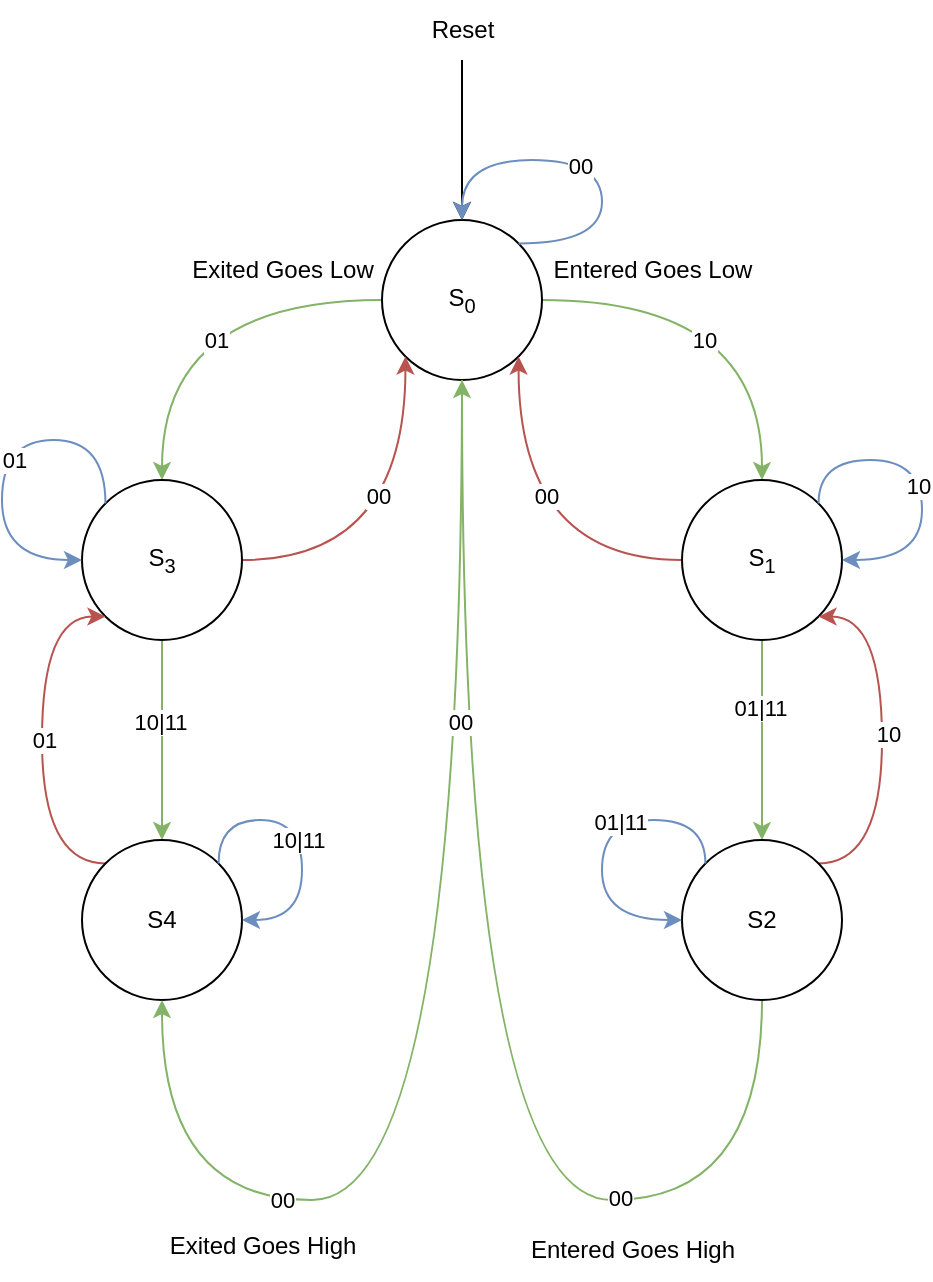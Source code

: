 <mxfile version="24.7.16">
  <diagram name="Page-1" id="45Re28EgCKUjAgXOeZ8-">
    <mxGraphModel dx="1195" dy="683" grid="1" gridSize="10" guides="1" tooltips="1" connect="1" arrows="1" fold="1" page="1" pageScale="1" pageWidth="827" pageHeight="1169" math="0" shadow="0">
      <root>
        <mxCell id="0" />
        <mxCell id="1" parent="0" />
        <mxCell id="rpGg_NkyrXLdg2qVHryG-3" value="" style="edgeStyle=orthogonalEdgeStyle;rounded=0;orthogonalLoop=1;jettySize=auto;html=1;curved=1;fillColor=#d5e8d4;strokeColor=#82b366;" edge="1" parent="1" source="rpGg_NkyrXLdg2qVHryG-1" target="rpGg_NkyrXLdg2qVHryG-2">
          <mxGeometry relative="1" as="geometry" />
        </mxCell>
        <mxCell id="rpGg_NkyrXLdg2qVHryG-4" value="10" style="edgeLabel;html=1;align=center;verticalAlign=middle;resizable=0;points=[];" vertex="1" connectable="0" parent="rpGg_NkyrXLdg2qVHryG-3">
          <mxGeometry x="-0.19" y="-20" relative="1" as="geometry">
            <mxPoint as="offset" />
          </mxGeometry>
        </mxCell>
        <mxCell id="rpGg_NkyrXLdg2qVHryG-26" value="" style="edgeStyle=orthogonalEdgeStyle;rounded=0;orthogonalLoop=1;jettySize=auto;html=1;curved=1;fillColor=#d5e8d4;strokeColor=#82b366;" edge="1" parent="1" source="rpGg_NkyrXLdg2qVHryG-1" target="rpGg_NkyrXLdg2qVHryG-25">
          <mxGeometry relative="1" as="geometry" />
        </mxCell>
        <mxCell id="rpGg_NkyrXLdg2qVHryG-27" value="01" style="edgeLabel;html=1;align=center;verticalAlign=middle;resizable=0;points=[];" vertex="1" connectable="0" parent="rpGg_NkyrXLdg2qVHryG-26">
          <mxGeometry x="-0.167" y="20" relative="1" as="geometry">
            <mxPoint as="offset" />
          </mxGeometry>
        </mxCell>
        <mxCell id="rpGg_NkyrXLdg2qVHryG-1" value="S&lt;sub&gt;0&lt;/sub&gt;" style="ellipse;whiteSpace=wrap;html=1;aspect=fixed;" vertex="1" parent="1">
          <mxGeometry x="350" y="260" width="80" height="80" as="geometry" />
        </mxCell>
        <mxCell id="rpGg_NkyrXLdg2qVHryG-8" value="" style="edgeStyle=orthogonalEdgeStyle;rounded=0;orthogonalLoop=1;jettySize=auto;html=1;fillColor=#d5e8d4;strokeColor=#82b366;" edge="1" parent="1" source="rpGg_NkyrXLdg2qVHryG-2" target="rpGg_NkyrXLdg2qVHryG-7">
          <mxGeometry relative="1" as="geometry" />
        </mxCell>
        <mxCell id="rpGg_NkyrXLdg2qVHryG-14" value="01|11" style="edgeLabel;html=1;align=center;verticalAlign=middle;resizable=0;points=[];" vertex="1" connectable="0" parent="rpGg_NkyrXLdg2qVHryG-8">
          <mxGeometry x="-0.327" y="-1" relative="1" as="geometry">
            <mxPoint as="offset" />
          </mxGeometry>
        </mxCell>
        <mxCell id="rpGg_NkyrXLdg2qVHryG-9" style="edgeStyle=orthogonalEdgeStyle;rounded=0;orthogonalLoop=1;jettySize=auto;html=1;entryX=1;entryY=1;entryDx=0;entryDy=0;curved=1;fillColor=#f8cecc;strokeColor=#b85450;" edge="1" parent="1" source="rpGg_NkyrXLdg2qVHryG-2" target="rpGg_NkyrXLdg2qVHryG-1">
          <mxGeometry relative="1" as="geometry" />
        </mxCell>
        <mxCell id="rpGg_NkyrXLdg2qVHryG-10" value="00" style="edgeLabel;html=1;align=center;verticalAlign=middle;resizable=0;points=[];" vertex="1" connectable="0" parent="rpGg_NkyrXLdg2qVHryG-9">
          <mxGeometry x="0.241" y="-13" relative="1" as="geometry">
            <mxPoint as="offset" />
          </mxGeometry>
        </mxCell>
        <mxCell id="rpGg_NkyrXLdg2qVHryG-2" value="S&lt;sub&gt;1&lt;/sub&gt;" style="ellipse;whiteSpace=wrap;html=1;" vertex="1" parent="1">
          <mxGeometry x="500" y="390" width="80" height="80" as="geometry" />
        </mxCell>
        <mxCell id="rpGg_NkyrXLdg2qVHryG-6" style="edgeStyle=orthogonalEdgeStyle;rounded=0;orthogonalLoop=1;jettySize=auto;html=1;entryX=0.5;entryY=0;entryDx=0;entryDy=0;" edge="1" parent="1" source="rpGg_NkyrXLdg2qVHryG-5" target="rpGg_NkyrXLdg2qVHryG-1">
          <mxGeometry relative="1" as="geometry" />
        </mxCell>
        <mxCell id="rpGg_NkyrXLdg2qVHryG-5" value="&lt;div&gt;Reset&lt;/div&gt;" style="text;html=1;align=center;verticalAlign=middle;resizable=0;points=[];autosize=1;strokeColor=none;fillColor=none;" vertex="1" parent="1">
          <mxGeometry x="360" y="150" width="60" height="30" as="geometry" />
        </mxCell>
        <mxCell id="rpGg_NkyrXLdg2qVHryG-15" style="edgeStyle=orthogonalEdgeStyle;rounded=0;orthogonalLoop=1;jettySize=auto;html=1;exitX=1;exitY=0;exitDx=0;exitDy=0;entryX=1;entryY=1;entryDx=0;entryDy=0;curved=1;fillColor=#f8cecc;strokeColor=#b85450;" edge="1" parent="1" source="rpGg_NkyrXLdg2qVHryG-7" target="rpGg_NkyrXLdg2qVHryG-2">
          <mxGeometry relative="1" as="geometry">
            <Array as="points">
              <mxPoint x="600" y="582" />
              <mxPoint x="600" y="459" />
            </Array>
          </mxGeometry>
        </mxCell>
        <mxCell id="rpGg_NkyrXLdg2qVHryG-16" value="10" style="edgeLabel;html=1;align=center;verticalAlign=middle;resizable=0;points=[];" vertex="1" connectable="0" parent="rpGg_NkyrXLdg2qVHryG-15">
          <mxGeometry x="0.041" y="-3" relative="1" as="geometry">
            <mxPoint as="offset" />
          </mxGeometry>
        </mxCell>
        <mxCell id="rpGg_NkyrXLdg2qVHryG-21" style="edgeStyle=orthogonalEdgeStyle;rounded=0;orthogonalLoop=1;jettySize=auto;html=1;entryX=0.5;entryY=1;entryDx=0;entryDy=0;fillColor=#d5e8d4;strokeColor=#82b366;curved=1;" edge="1" parent="1" source="rpGg_NkyrXLdg2qVHryG-7" target="rpGg_NkyrXLdg2qVHryG-1">
          <mxGeometry relative="1" as="geometry">
            <Array as="points">
              <mxPoint x="540" y="750" />
              <mxPoint x="390" y="750" />
            </Array>
          </mxGeometry>
        </mxCell>
        <mxCell id="rpGg_NkyrXLdg2qVHryG-23" value="00" style="edgeLabel;html=1;align=center;verticalAlign=middle;resizable=0;points=[];" vertex="1" connectable="0" parent="rpGg_NkyrXLdg2qVHryG-21">
          <mxGeometry x="-0.482" y="-1" relative="1" as="geometry">
            <mxPoint as="offset" />
          </mxGeometry>
        </mxCell>
        <mxCell id="rpGg_NkyrXLdg2qVHryG-7" value="S2" style="ellipse;whiteSpace=wrap;html=1;" vertex="1" parent="1">
          <mxGeometry x="500" y="570" width="80" height="80" as="geometry" />
        </mxCell>
        <mxCell id="rpGg_NkyrXLdg2qVHryG-12" style="edgeStyle=orthogonalEdgeStyle;rounded=0;orthogonalLoop=1;jettySize=auto;html=1;exitX=1;exitY=0;exitDx=0;exitDy=0;entryX=1;entryY=0.5;entryDx=0;entryDy=0;curved=1;fillColor=#dae8fc;strokeColor=#6c8ebf;" edge="1" parent="1" source="rpGg_NkyrXLdg2qVHryG-2" target="rpGg_NkyrXLdg2qVHryG-2">
          <mxGeometry relative="1" as="geometry">
            <Array as="points">
              <mxPoint x="568" y="380" />
              <mxPoint x="620" y="380" />
              <mxPoint x="620" y="430" />
            </Array>
          </mxGeometry>
        </mxCell>
        <mxCell id="rpGg_NkyrXLdg2qVHryG-13" value="&lt;div&gt;10&lt;/div&gt;" style="edgeLabel;html=1;align=center;verticalAlign=middle;resizable=0;points=[];" vertex="1" connectable="0" parent="rpGg_NkyrXLdg2qVHryG-12">
          <mxGeometry x="0.055" y="-2" relative="1" as="geometry">
            <mxPoint as="offset" />
          </mxGeometry>
        </mxCell>
        <mxCell id="rpGg_NkyrXLdg2qVHryG-17" style="edgeStyle=orthogonalEdgeStyle;rounded=0;orthogonalLoop=1;jettySize=auto;html=1;exitX=0;exitY=0;exitDx=0;exitDy=0;entryX=0;entryY=0.5;entryDx=0;entryDy=0;curved=1;fillColor=#dae8fc;strokeColor=#6c8ebf;" edge="1" parent="1" source="rpGg_NkyrXLdg2qVHryG-7" target="rpGg_NkyrXLdg2qVHryG-7">
          <mxGeometry relative="1" as="geometry">
            <Array as="points">
              <mxPoint x="512" y="560" />
              <mxPoint x="460" y="560" />
              <mxPoint x="460" y="610" />
            </Array>
          </mxGeometry>
        </mxCell>
        <mxCell id="rpGg_NkyrXLdg2qVHryG-18" value="01|11" style="edgeLabel;html=1;align=center;verticalAlign=middle;resizable=0;points=[];" vertex="1" connectable="0" parent="rpGg_NkyrXLdg2qVHryG-17">
          <mxGeometry x="-0.204" y="1" relative="1" as="geometry">
            <mxPoint as="offset" />
          </mxGeometry>
        </mxCell>
        <mxCell id="rpGg_NkyrXLdg2qVHryG-19" style="edgeStyle=orthogonalEdgeStyle;rounded=0;orthogonalLoop=1;jettySize=auto;html=1;exitX=1;exitY=0;exitDx=0;exitDy=0;entryX=0.5;entryY=0;entryDx=0;entryDy=0;curved=1;fillColor=#dae8fc;strokeColor=#6c8ebf;" edge="1" parent="1" source="rpGg_NkyrXLdg2qVHryG-1" target="rpGg_NkyrXLdg2qVHryG-1">
          <mxGeometry relative="1" as="geometry">
            <Array as="points">
              <mxPoint x="460" y="272" />
              <mxPoint x="460" y="230" />
              <mxPoint x="390" y="230" />
            </Array>
          </mxGeometry>
        </mxCell>
        <mxCell id="rpGg_NkyrXLdg2qVHryG-20" value="00" style="edgeLabel;html=1;align=center;verticalAlign=middle;resizable=0;points=[];" vertex="1" connectable="0" parent="rpGg_NkyrXLdg2qVHryG-19">
          <mxGeometry x="0.028" y="3" relative="1" as="geometry">
            <mxPoint as="offset" />
          </mxGeometry>
        </mxCell>
        <mxCell id="rpGg_NkyrXLdg2qVHryG-24" value="Entered Goes High" style="text;html=1;align=center;verticalAlign=middle;resizable=0;points=[];autosize=1;strokeColor=none;fillColor=none;" vertex="1" parent="1">
          <mxGeometry x="410" y="760" width="130" height="30" as="geometry" />
        </mxCell>
        <mxCell id="rpGg_NkyrXLdg2qVHryG-28" style="edgeStyle=orthogonalEdgeStyle;rounded=0;orthogonalLoop=1;jettySize=auto;html=1;entryX=0;entryY=1;entryDx=0;entryDy=0;fillColor=#f8cecc;strokeColor=#b85450;curved=1;" edge="1" parent="1" source="rpGg_NkyrXLdg2qVHryG-25" target="rpGg_NkyrXLdg2qVHryG-1">
          <mxGeometry relative="1" as="geometry" />
        </mxCell>
        <mxCell id="rpGg_NkyrXLdg2qVHryG-29" value="00" style="edgeLabel;html=1;align=center;verticalAlign=middle;resizable=0;points=[];" vertex="1" connectable="0" parent="rpGg_NkyrXLdg2qVHryG-28">
          <mxGeometry x="0.241" y="14" relative="1" as="geometry">
            <mxPoint as="offset" />
          </mxGeometry>
        </mxCell>
        <mxCell id="rpGg_NkyrXLdg2qVHryG-33" value="" style="edgeStyle=orthogonalEdgeStyle;rounded=0;orthogonalLoop=1;jettySize=auto;html=1;fillColor=#d5e8d4;strokeColor=#82b366;" edge="1" parent="1" source="rpGg_NkyrXLdg2qVHryG-25" target="rpGg_NkyrXLdg2qVHryG-32">
          <mxGeometry relative="1" as="geometry" />
        </mxCell>
        <mxCell id="rpGg_NkyrXLdg2qVHryG-34" value="10|11" style="edgeLabel;html=1;align=center;verticalAlign=middle;resizable=0;points=[];" vertex="1" connectable="0" parent="rpGg_NkyrXLdg2qVHryG-33">
          <mxGeometry x="-0.193" y="-1" relative="1" as="geometry">
            <mxPoint as="offset" />
          </mxGeometry>
        </mxCell>
        <mxCell id="rpGg_NkyrXLdg2qVHryG-25" value="S&lt;sub&gt;3&lt;/sub&gt;" style="ellipse;whiteSpace=wrap;html=1;aspect=fixed;" vertex="1" parent="1">
          <mxGeometry x="200" y="390" width="80" height="80" as="geometry" />
        </mxCell>
        <mxCell id="rpGg_NkyrXLdg2qVHryG-30" style="edgeStyle=orthogonalEdgeStyle;rounded=0;orthogonalLoop=1;jettySize=auto;html=1;exitX=0;exitY=0;exitDx=0;exitDy=0;entryX=0;entryY=0.5;entryDx=0;entryDy=0;curved=1;fillColor=#dae8fc;strokeColor=#6c8ebf;" edge="1" parent="1" source="rpGg_NkyrXLdg2qVHryG-25" target="rpGg_NkyrXLdg2qVHryG-25">
          <mxGeometry relative="1" as="geometry">
            <Array as="points">
              <mxPoint x="212" y="370" />
              <mxPoint x="160" y="370" />
              <mxPoint x="160" y="430" />
            </Array>
          </mxGeometry>
        </mxCell>
        <mxCell id="rpGg_NkyrXLdg2qVHryG-31" value="01" style="edgeLabel;html=1;align=center;verticalAlign=middle;resizable=0;points=[];" vertex="1" connectable="0" parent="rpGg_NkyrXLdg2qVHryG-30">
          <mxGeometry x="0.013" y="6" relative="1" as="geometry">
            <mxPoint as="offset" />
          </mxGeometry>
        </mxCell>
        <mxCell id="rpGg_NkyrXLdg2qVHryG-40" style="edgeStyle=orthogonalEdgeStyle;rounded=0;orthogonalLoop=1;jettySize=auto;html=1;exitX=0;exitY=0;exitDx=0;exitDy=0;entryX=0;entryY=1;entryDx=0;entryDy=0;curved=1;fillColor=#f8cecc;strokeColor=#b85450;" edge="1" parent="1" source="rpGg_NkyrXLdg2qVHryG-32" target="rpGg_NkyrXLdg2qVHryG-25">
          <mxGeometry relative="1" as="geometry">
            <Array as="points">
              <mxPoint x="180" y="582" />
              <mxPoint x="180" y="458" />
            </Array>
          </mxGeometry>
        </mxCell>
        <mxCell id="rpGg_NkyrXLdg2qVHryG-41" value="01" style="edgeLabel;html=1;align=center;verticalAlign=middle;resizable=0;points=[];" vertex="1" connectable="0" parent="rpGg_NkyrXLdg2qVHryG-40">
          <mxGeometry x="0.005" y="-1" relative="1" as="geometry">
            <mxPoint as="offset" />
          </mxGeometry>
        </mxCell>
        <mxCell id="rpGg_NkyrXLdg2qVHryG-32" value="S4" style="ellipse;whiteSpace=wrap;html=1;aspect=fixed;" vertex="1" parent="1">
          <mxGeometry x="200" y="570" width="80" height="80" as="geometry" />
        </mxCell>
        <mxCell id="rpGg_NkyrXLdg2qVHryG-37" style="edgeStyle=orthogonalEdgeStyle;rounded=0;orthogonalLoop=1;jettySize=auto;html=1;exitX=1;exitY=0;exitDx=0;exitDy=0;entryX=1;entryY=0.5;entryDx=0;entryDy=0;curved=1;fillColor=#dae8fc;strokeColor=#6c8ebf;" edge="1" parent="1" source="rpGg_NkyrXLdg2qVHryG-32" target="rpGg_NkyrXLdg2qVHryG-32">
          <mxGeometry relative="1" as="geometry">
            <Array as="points">
              <mxPoint x="268" y="560" />
              <mxPoint x="310" y="560" />
              <mxPoint x="310" y="610" />
            </Array>
          </mxGeometry>
        </mxCell>
        <mxCell id="rpGg_NkyrXLdg2qVHryG-38" value="10|11" style="edgeLabel;html=1;align=center;verticalAlign=middle;resizable=0;points=[];" vertex="1" connectable="0" parent="rpGg_NkyrXLdg2qVHryG-37">
          <mxGeometry x="0.017" y="-2" relative="1" as="geometry">
            <mxPoint as="offset" />
          </mxGeometry>
        </mxCell>
        <mxCell id="rpGg_NkyrXLdg2qVHryG-42" style="edgeStyle=orthogonalEdgeStyle;rounded=0;orthogonalLoop=1;jettySize=auto;html=1;entryX=0.5;entryY=1;entryDx=0;entryDy=0;fillColor=#d5e8d4;strokeColor=#82b366;curved=1;" edge="1" parent="1">
          <mxGeometry relative="1" as="geometry">
            <mxPoint x="390" y="340" as="sourcePoint" />
            <mxPoint x="240" y="650" as="targetPoint" />
            <Array as="points">
              <mxPoint x="390" y="750" />
              <mxPoint x="240" y="750" />
            </Array>
          </mxGeometry>
        </mxCell>
        <mxCell id="rpGg_NkyrXLdg2qVHryG-43" value="00" style="edgeLabel;html=1;align=center;verticalAlign=middle;resizable=0;points=[];" vertex="1" connectable="0" parent="rpGg_NkyrXLdg2qVHryG-42">
          <mxGeometry x="-0.482" y="-1" relative="1" as="geometry">
            <mxPoint as="offset" />
          </mxGeometry>
        </mxCell>
        <mxCell id="rpGg_NkyrXLdg2qVHryG-44" value="00" style="edgeLabel;html=1;align=center;verticalAlign=middle;resizable=0;points=[];" vertex="1" connectable="0" parent="rpGg_NkyrXLdg2qVHryG-42">
          <mxGeometry x="0.515" relative="1" as="geometry">
            <mxPoint as="offset" />
          </mxGeometry>
        </mxCell>
        <mxCell id="rpGg_NkyrXLdg2qVHryG-45" value="Exited Goes High" style="text;html=1;align=center;verticalAlign=middle;resizable=0;points=[];autosize=1;strokeColor=none;fillColor=none;" vertex="1" parent="1">
          <mxGeometry x="230" y="758" width="120" height="30" as="geometry" />
        </mxCell>
        <mxCell id="rpGg_NkyrXLdg2qVHryG-46" value="Entered Goes Low" style="text;html=1;align=center;verticalAlign=middle;resizable=0;points=[];autosize=1;strokeColor=none;fillColor=none;" vertex="1" parent="1">
          <mxGeometry x="420" y="270" width="130" height="30" as="geometry" />
        </mxCell>
        <mxCell id="rpGg_NkyrXLdg2qVHryG-47" value="Exited Goes Low" style="text;html=1;align=center;verticalAlign=middle;resizable=0;points=[];autosize=1;strokeColor=none;fillColor=none;" vertex="1" parent="1">
          <mxGeometry x="240" y="270" width="120" height="30" as="geometry" />
        </mxCell>
      </root>
    </mxGraphModel>
  </diagram>
</mxfile>
